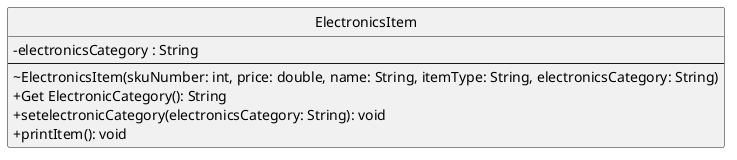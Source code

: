 @startuml ElectronicsItem
skinparam classAttributeIconSize 0
hide circle

class ElectronicsItem {
  -electronicsCategory : String
--
  ~ElectronicsItem(skuNumber: int, price: double, name: String, itemType: String, electronicsCategory: String)
  +Get ElectronicCategory(): String
  +setelectronicCategory(electronicsCategory: String): void
  +printItem(): void
}
